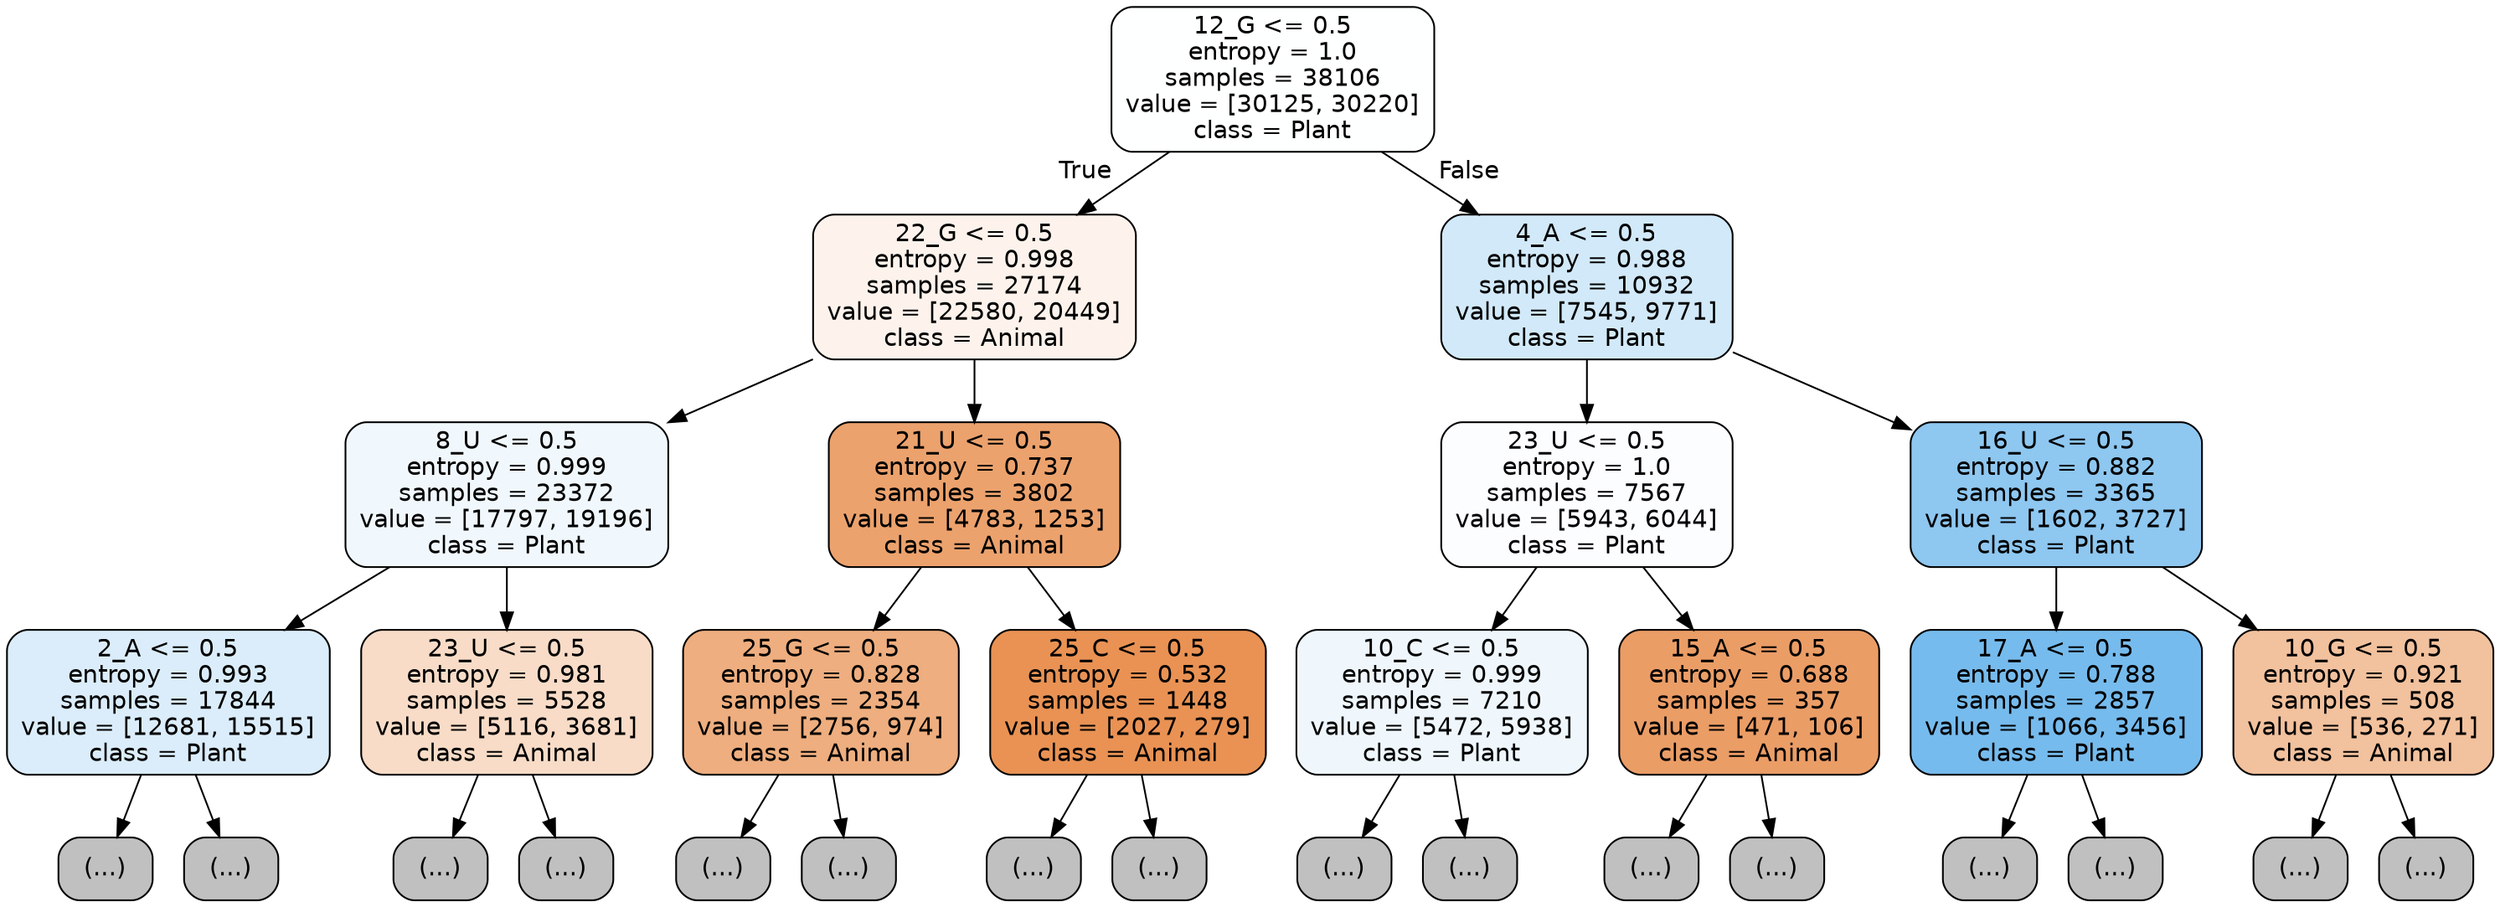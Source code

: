 digraph Tree {
node [shape=box, style="filled, rounded", color="black", fontname="helvetica"] ;
edge [fontname="helvetica"] ;
0 [label="12_G <= 0.5\nentropy = 1.0\nsamples = 38106\nvalue = [30125, 30220]\nclass = Plant", fillcolor="#feffff"] ;
1 [label="22_G <= 0.5\nentropy = 0.998\nsamples = 27174\nvalue = [22580, 20449]\nclass = Animal", fillcolor="#fdf3ec"] ;
0 -> 1 [labeldistance=2.5, labelangle=45, headlabel="True"] ;
2 [label="8_U <= 0.5\nentropy = 0.999\nsamples = 23372\nvalue = [17797, 19196]\nclass = Plant", fillcolor="#f1f8fd"] ;
1 -> 2 ;
3 [label="2_A <= 0.5\nentropy = 0.993\nsamples = 17844\nvalue = [12681, 15515]\nclass = Plant", fillcolor="#dbedfa"] ;
2 -> 3 ;
4 [label="(...)", fillcolor="#C0C0C0"] ;
3 -> 4 ;
6015 [label="(...)", fillcolor="#C0C0C0"] ;
3 -> 6015 ;
7768 [label="23_U <= 0.5\nentropy = 0.981\nsamples = 5528\nvalue = [5116, 3681]\nclass = Animal", fillcolor="#f8dcc7"] ;
2 -> 7768 ;
7769 [label="(...)", fillcolor="#C0C0C0"] ;
7768 -> 7769 ;
10672 [label="(...)", fillcolor="#C0C0C0"] ;
7768 -> 10672 ;
10771 [label="21_U <= 0.5\nentropy = 0.737\nsamples = 3802\nvalue = [4783, 1253]\nclass = Animal", fillcolor="#eca26d"] ;
1 -> 10771 ;
10772 [label="25_G <= 0.5\nentropy = 0.828\nsamples = 2354\nvalue = [2756, 974]\nclass = Animal", fillcolor="#eeae7f"] ;
10771 -> 10772 ;
10773 [label="(...)", fillcolor="#C0C0C0"] ;
10772 -> 10773 ;
11774 [label="(...)", fillcolor="#C0C0C0"] ;
10772 -> 11774 ;
11805 [label="25_C <= 0.5\nentropy = 0.532\nsamples = 1448\nvalue = [2027, 279]\nclass = Animal", fillcolor="#e99254"] ;
10771 -> 11805 ;
11806 [label="(...)", fillcolor="#C0C0C0"] ;
11805 -> 11806 ;
12205 [label="(...)", fillcolor="#C0C0C0"] ;
11805 -> 12205 ;
12214 [label="4_A <= 0.5\nentropy = 0.988\nsamples = 10932\nvalue = [7545, 9771]\nclass = Plant", fillcolor="#d2e9f9"] ;
0 -> 12214 [labeldistance=2.5, labelangle=-45, headlabel="False"] ;
12215 [label="23_U <= 0.5\nentropy = 1.0\nsamples = 7567\nvalue = [5943, 6044]\nclass = Plant", fillcolor="#fcfdff"] ;
12214 -> 12215 ;
12216 [label="10_C <= 0.5\nentropy = 0.999\nsamples = 7210\nvalue = [5472, 5938]\nclass = Plant", fillcolor="#eff7fd"] ;
12215 -> 12216 ;
12217 [label="(...)", fillcolor="#C0C0C0"] ;
12216 -> 12217 ;
14694 [label="(...)", fillcolor="#C0C0C0"] ;
12216 -> 14694 ;
15463 [label="15_A <= 0.5\nentropy = 0.688\nsamples = 357\nvalue = [471, 106]\nclass = Animal", fillcolor="#eb9d66"] ;
12215 -> 15463 ;
15464 [label="(...)", fillcolor="#C0C0C0"] ;
15463 -> 15464 ;
15579 [label="(...)", fillcolor="#C0C0C0"] ;
15463 -> 15579 ;
15608 [label="16_U <= 0.5\nentropy = 0.882\nsamples = 3365\nvalue = [1602, 3727]\nclass = Plant", fillcolor="#8ec7f0"] ;
12214 -> 15608 ;
15609 [label="17_A <= 0.5\nentropy = 0.788\nsamples = 2857\nvalue = [1066, 3456]\nclass = Plant", fillcolor="#76bbed"] ;
15608 -> 15609 ;
15610 [label="(...)", fillcolor="#C0C0C0"] ;
15609 -> 15610 ;
16177 [label="(...)", fillcolor="#C0C0C0"] ;
15609 -> 16177 ;
16364 [label="10_G <= 0.5\nentropy = 0.921\nsamples = 508\nvalue = [536, 271]\nclass = Animal", fillcolor="#f2c19d"] ;
15608 -> 16364 ;
16365 [label="(...)", fillcolor="#C0C0C0"] ;
16364 -> 16365 ;
16594 [label="(...)", fillcolor="#C0C0C0"] ;
16364 -> 16594 ;
}